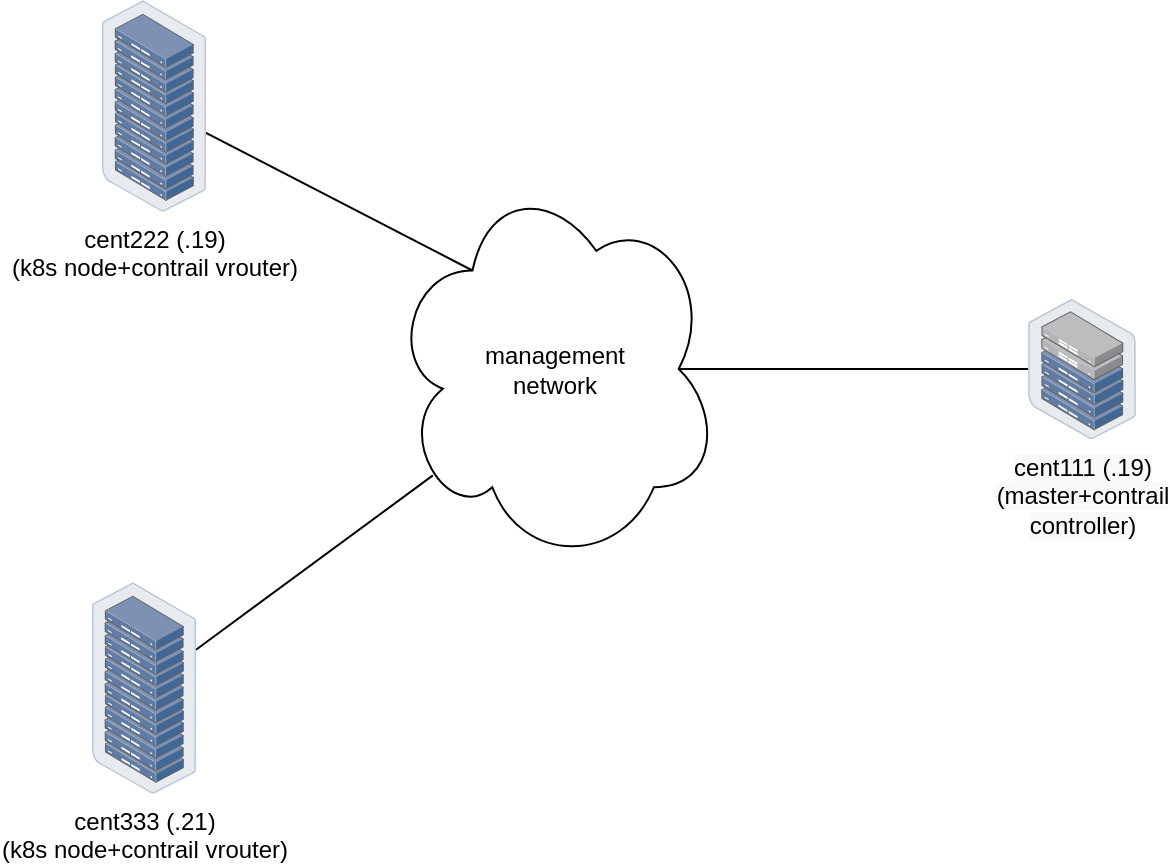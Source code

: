 <mxfile version="11.1.4" type="device"><diagram id="UR99uhJ07vgzcy22e4r4" name="Page-1"><mxGraphModel dx="1182" dy="824" grid="0" gridSize="10" guides="1" tooltips="1" connect="1" arrows="1" fold="1" page="1" pageScale="1" pageWidth="850" pageHeight="1100" math="0" shadow="0"><root><mxCell id="0"/><mxCell id="1" parent="0"/><mxCell id="n4Pi40cuhcA4djitd8lm-13" style="edgeStyle=none;rounded=0;orthogonalLoop=1;jettySize=auto;html=1;exitX=0.25;exitY=0.25;exitDx=0;exitDy=0;exitPerimeter=0;endArrow=none;endFill=0;" parent="1" source="n4Pi40cuhcA4djitd8lm-10" target="n4Pi40cuhcA4djitd8lm-37" edge="1"><mxGeometry relative="1" as="geometry"><mxPoint x="99.667" y="134.833" as="targetPoint"/></mxGeometry></mxCell><mxCell id="n4Pi40cuhcA4djitd8lm-10" value="management&lt;br&gt;network&lt;br&gt;" style="ellipse;shape=cloud;whiteSpace=wrap;html=1;" parent="1" vertex="1"><mxGeometry x="241" y="148" width="165" height="197" as="geometry"/></mxCell><mxCell id="n4Pi40cuhcA4djitd8lm-15" style="edgeStyle=none;rounded=0;orthogonalLoop=1;jettySize=auto;html=1;exitX=0.875;exitY=0.5;exitDx=0;exitDy=0;exitPerimeter=0;endArrow=none;endFill=0;" parent="1" source="n4Pi40cuhcA4djitd8lm-10" target="n4Pi40cuhcA4djitd8lm-39" edge="1"><mxGeometry relative="1" as="geometry"><mxPoint x="76.333" y="259" as="sourcePoint"/><mxPoint x="137.0" y="265" as="targetPoint"/></mxGeometry></mxCell><mxCell id="n4Pi40cuhcA4djitd8lm-16" style="edgeStyle=none;rounded=0;orthogonalLoop=1;jettySize=auto;html=1;exitX=0.13;exitY=0.77;exitDx=0;exitDy=0;exitPerimeter=0;endArrow=none;endFill=0;" parent="1" source="n4Pi40cuhcA4djitd8lm-10" target="n4Pi40cuhcA4djitd8lm-38" edge="1"><mxGeometry relative="1" as="geometry"><mxPoint x="48.833" y="385.667" as="sourcePoint"/><mxPoint x="97.167" y="414.833" as="targetPoint"/></mxGeometry></mxCell><mxCell id="n4Pi40cuhcA4djitd8lm-37" value="cent222 (.19)&lt;br&gt;(k8s node+contrail vrouter)" style="points=[];aspect=fixed;html=1;align=center;shadow=0;dashed=0;image;image=img/lib/allied_telesis/storage/Datacenter_Server_Rack.svg;" parent="1" vertex="1"><mxGeometry x="97" y="62" width="52" height="106" as="geometry"/></mxCell><mxCell id="n4Pi40cuhcA4djitd8lm-38" value="cent333 (.21)&lt;br&gt;(k8s node+contrail vrouter)" style="points=[];aspect=fixed;html=1;align=center;shadow=0;dashed=0;image;image=img/lib/allied_telesis/storage/Datacenter_Server_Rack.svg;" parent="1" vertex="1"><mxGeometry x="92" y="353" width="52" height="106" as="geometry"/></mxCell><mxCell id="n4Pi40cuhcA4djitd8lm-39" value="&lt;span style=&quot;white-space: normal ; background-color: rgb(248 , 249 , 250)&quot;&gt;cent111 (.19)&lt;/span&gt;&lt;br style=&quot;white-space: normal ; background-color: rgb(248 , 249 , 250)&quot;&gt;&lt;span style=&quot;white-space: normal ; background-color: rgb(248 , 249 , 250)&quot;&gt;(master+contrail controller)&lt;/span&gt;" style="points=[];aspect=fixed;html=1;align=center;shadow=0;dashed=0;image;image=img/lib/allied_telesis/storage/Datacenter_Server_Half_Rack_ToR.svg;" parent="1" vertex="1"><mxGeometry x="560" y="211.5" width="54" height="70" as="geometry"/></mxCell></root></mxGraphModel></diagram></mxfile>
